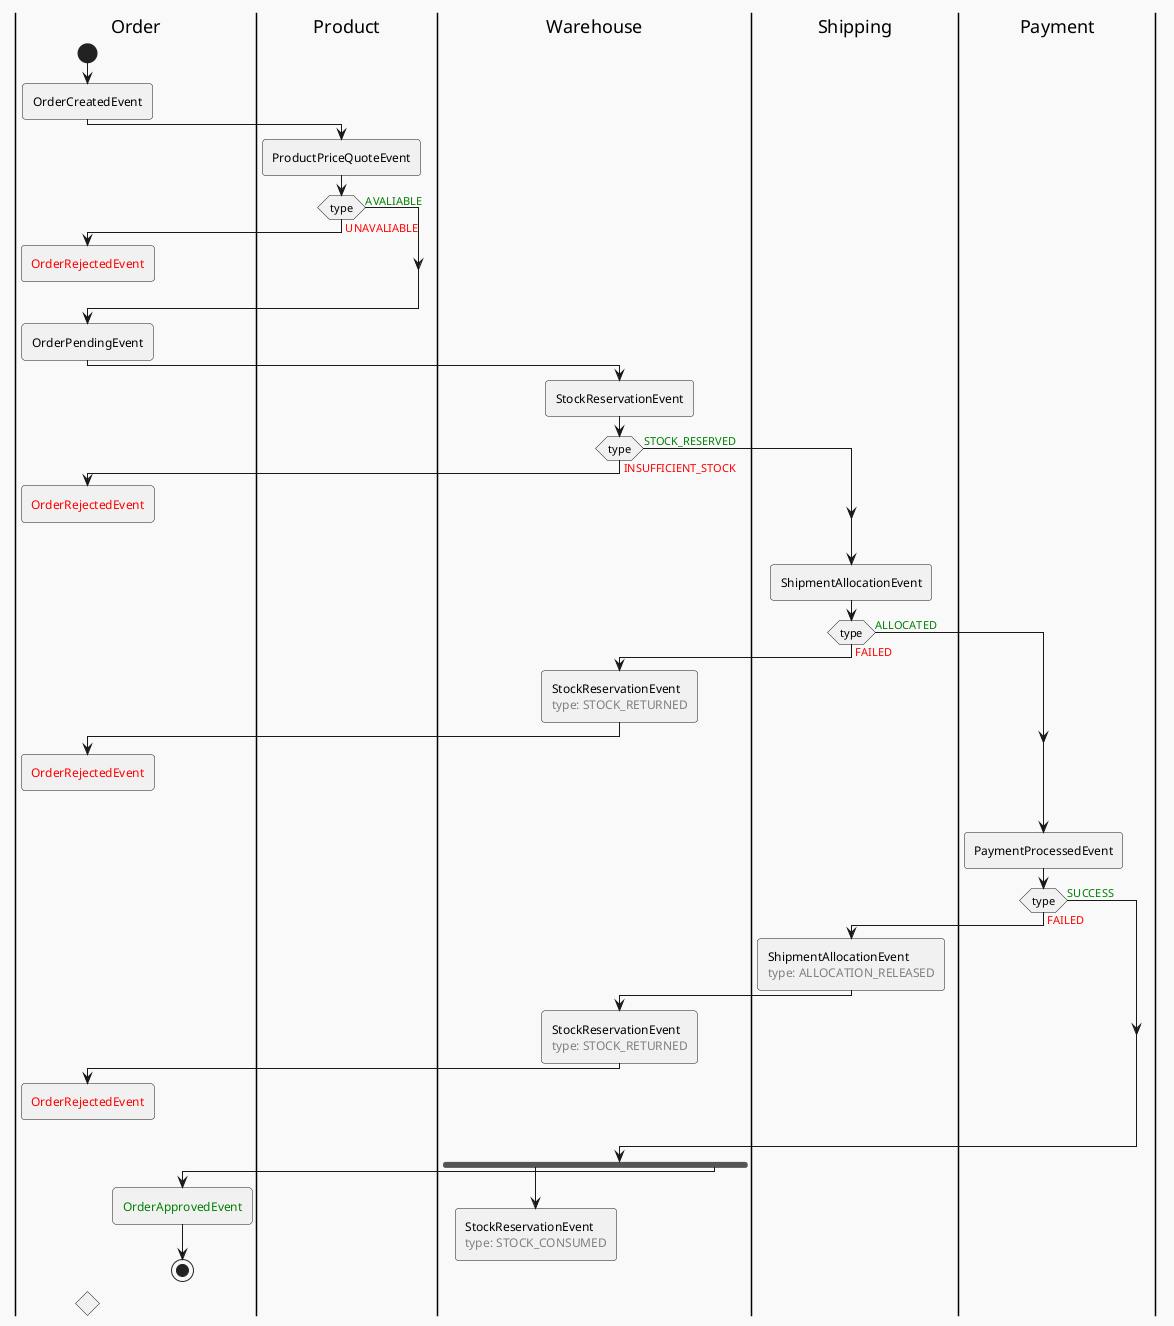 ' Copyright (C) 2024 Declan Teevan
'
' This program is free software: you can redistribute it and/or modify
' it under the terms of the GNU Affero General Public License as published by
' the Free Software Foundation, either version 3 of the License, or
' (at your option) any later version.
'
' This program is distributed in the hope that it will be useful,
' but WITHOUT ANY WARRANTY; without even the implied warranty of
' MERCHANTABILITY or FITNESS FOR A PARTICULAR PURPOSE.  See the
' GNU Affero General Public License for more details.
'
' You should have received a copy of the GNU Affero General Public License
' along with this program.  If not, see <https://www.gnu.org/licenses/>.

@startuml placeordersaga
!theme mars

|Order|
start
:OrderCreatedEvent;

|Product|
:ProductPriceQuoteEvent;
if (type) is (<color:red>UNAVALIABLE) then
  |Order|
  :<color:red>OrderRejectedEvent;
  kill
else (<color:green>AVALIABLE)
endif

|Order|
:OrderPendingEvent;

|Warehouse|
:StockReservationEvent;
if (type) is (<color:red>INSUFFICIENT_STOCK) then
  |Order|
  :<color:red>OrderRejectedEvent;
  kill
else (<color:green>STOCK_RESERVED)
endif

|Shipping|
:ShipmentAllocationEvent;
if (type) is (<color:red>FAILED) then
  |Warehouse|
  :StockReservationEvent\n<color:grey>type: STOCK_RETURNED;

  |Order|
  :<color:red>OrderRejectedEvent;
  kill
else (<color:green>ALLOCATED)
endif

|Payment|
:PaymentProcessedEvent;
if (type) is (<color:red>FAILED) then
  |Shipping|
  :ShipmentAllocationEvent\n<color:grey>type: ALLOCATION_RELEASED;

  |Warehouse|
  :StockReservationEvent\n<color:grey>type: STOCK_RETURNED;

  |Order|
  :<color:red>OrderRejectedEvent;
  kill
else (<color:green>SUCCESS)
endif

fork
  |Warehouse|
  :StockReservationEvent\n<color:grey>type: STOCK_CONSUMED;
  kill
fork again
  |Order|
  :<color:green>OrderApprovedEvent;
  stop
end merge

@enduml